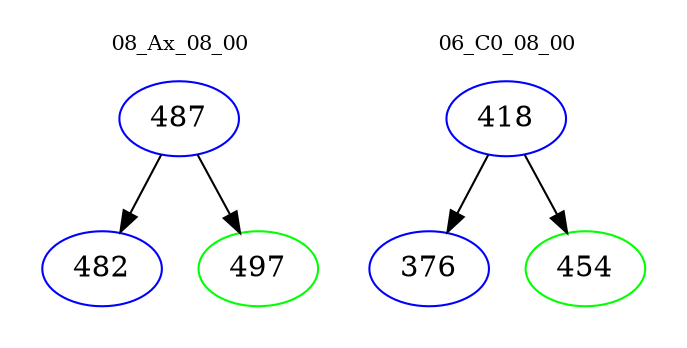 digraph{
subgraph cluster_0 {
color = white
label = "08_Ax_08_00";
fontsize=10;
T0_487 [label="487", color="blue"]
T0_487 -> T0_482 [color="black"]
T0_482 [label="482", color="blue"]
T0_487 -> T0_497 [color="black"]
T0_497 [label="497", color="green"]
}
subgraph cluster_1 {
color = white
label = "06_C0_08_00";
fontsize=10;
T1_418 [label="418", color="blue"]
T1_418 -> T1_376 [color="black"]
T1_376 [label="376", color="blue"]
T1_418 -> T1_454 [color="black"]
T1_454 [label="454", color="green"]
}
}
